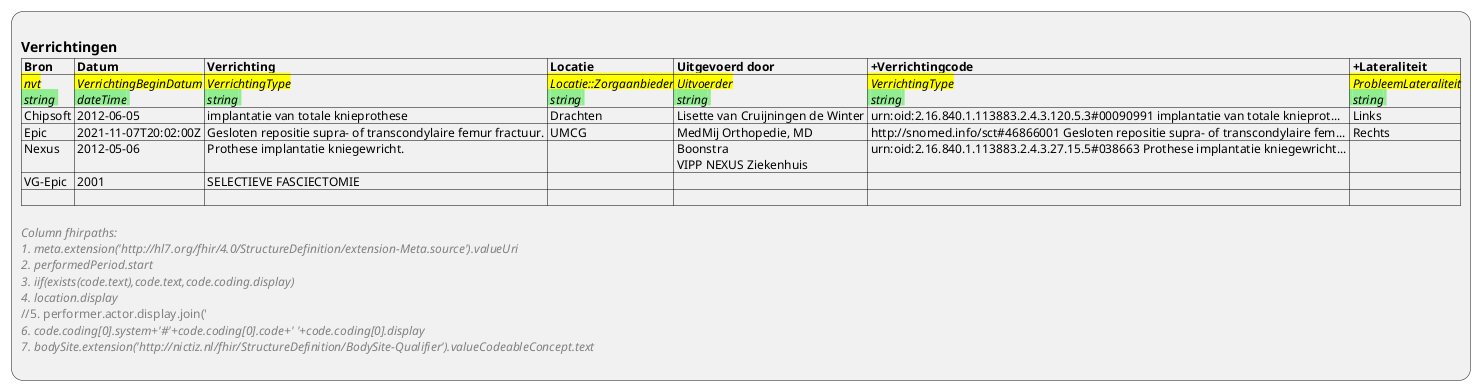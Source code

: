 @startuml ViewDefinition-Procedure
:
== Verrichtingen
|= Bron |= Datum |= Verrichting |= Locatie |= Uitgevoerd door |= +Verrichtingcode |= +Lateraliteit |
|<back:yellow> //nvt//\n<back:lightgreen> //string// |<back:yellow> //VerrichtingBeginDatum//\n<back:lightgreen> //dateTime// |<back:yellow> //VerrichtingType//\n<back:lightgreen> //string// |<back:yellow> //Locatie::Zorgaanbieder//\n<back:lightgreen> //string// |<back:yellow> //Uitvoerder//\n<back:lightgreen> //string// |<back:yellow> //VerrichtingType//\n<back:lightgreen> //string// |<back:yellow> //ProbleemLateraliteit//\n<back:lightgreen> //string// |
| Chipsoft | 2012-06-05 | implantatie van totale knieprothese | Drachten | Lisette van Cruijningen de Winter | urn:oid:2.16.840.1.113883.2.4.3.120.5.3#00090991 implantatie van totale knieprot... | Links |
| Epic | 2021-11-07T20:02:00Z | Gesloten repositie supra- of transcondylaire femur fractuur. | UMCG | MedMij Orthopedie, MD | http://snomed.info/sct#46866001 Gesloten repositie supra- of transcondylaire fem... | Rechts |
| Nexus | 2012-05-06 | Prothese implantatie kniegewricht. |  | Boonstra\n VIPP NEXUS Ziekenhuis | urn:oid:2.16.840.1.113883.2.4.3.27.15.5#038663 Prothese implantatie kniegewricht... |  |
| VG-Epic | 2001 | SELECTIEVE FASCIECTOMIE |  |  |  |  |
| |

<color:gray>//Column fhirpaths://
<color:gray>//1. meta.extension('http:~//hl7.org/fhir/4.0/StructureDefinition/extension-Meta.source').valueUri//
<color:gray>//2. performedPeriod.start//
<color:gray>//3. iif(exists(code.text),code.text,code.coding.display)//
<color:gray>//4. location.display//
<color:gray>//5. performer.actor.display.join('
')//
<color:gray>//6. code.coding[0].system+'#'+code.coding[0].code+' '+code.coding[0].display//
<color:gray>//7. bodySite.extension('http:~//nictiz.nl/fhir/StructureDefinition/BodySite-Qualifier').valueCodeableConcept.text//
;
@enduml